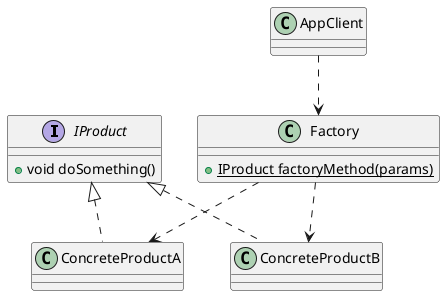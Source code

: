 @startuml
'https://plantuml.com/class-diagram
interface IProduct {
    +void doSomething()
}

class ConcreteProductA
class ConcreteProductB

class AppClient
class Factory {
    {static} +IProduct factoryMethod(params)
}

IProduct <|.. ConcreteProductA
IProduct <|.. ConcreteProductB

Factory ..> ConcreteProductA
Factory ..> ConcreteProductB

AppClient ..> Factory

@enduml